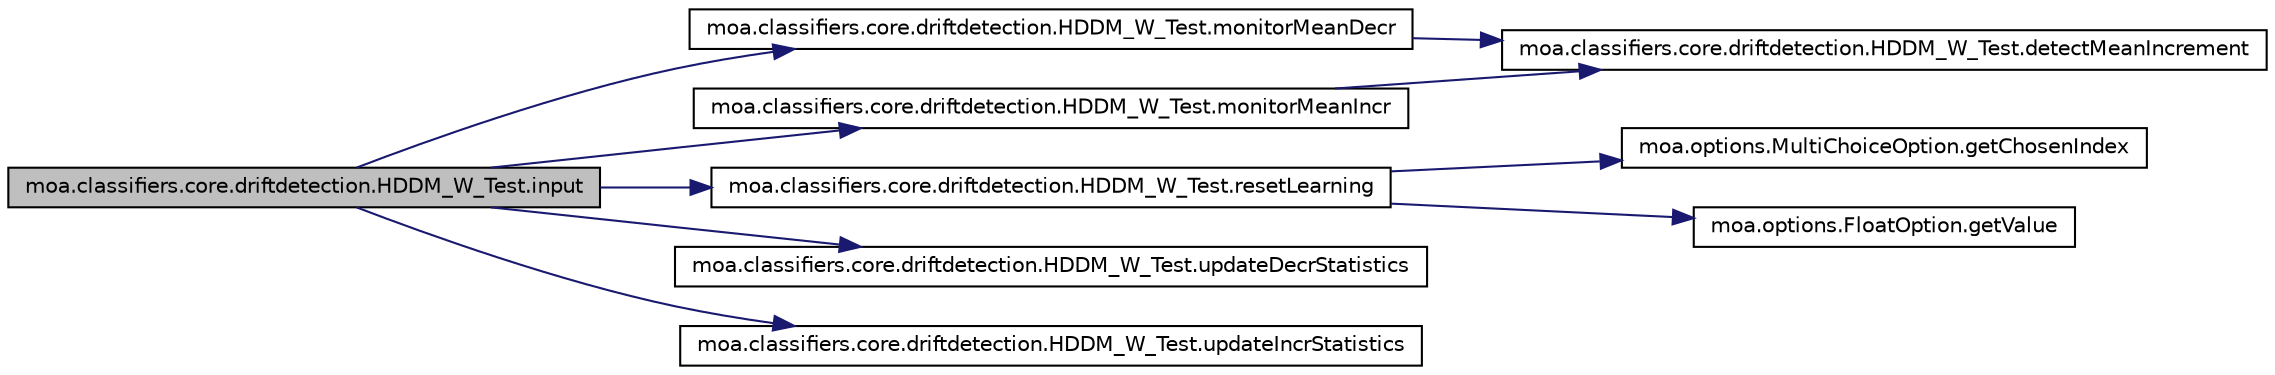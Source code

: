 digraph G
{
  edge [fontname="Helvetica",fontsize="10",labelfontname="Helvetica",labelfontsize="10"];
  node [fontname="Helvetica",fontsize="10",shape=record];
  rankdir=LR;
  Node1 [label="moa.classifiers.core.driftdetection.HDDM_W_Test.input",height=0.2,width=0.4,color="black", fillcolor="grey75", style="filled" fontcolor="black"];
  Node1 -> Node2 [color="midnightblue",fontsize="10",style="solid",fontname="Helvetica"];
  Node2 [label="moa.classifiers.core.driftdetection.HDDM_W_Test.monitorMeanDecr",height=0.2,width=0.4,color="black", fillcolor="white", style="filled",URL="$classmoa_1_1classifiers_1_1core_1_1driftdetection_1_1HDDM__W__Test.html#a0c0f6484872a859743825c0b153d6cfb"];
  Node2 -> Node3 [color="midnightblue",fontsize="10",style="solid",fontname="Helvetica"];
  Node3 [label="moa.classifiers.core.driftdetection.HDDM_W_Test.detectMeanIncrement",height=0.2,width=0.4,color="black", fillcolor="white", style="filled",URL="$classmoa_1_1classifiers_1_1core_1_1driftdetection_1_1HDDM__W__Test.html#a305fdbef31c46ffe0a5e26a47deedaa7"];
  Node1 -> Node4 [color="midnightblue",fontsize="10",style="solid",fontname="Helvetica"];
  Node4 [label="moa.classifiers.core.driftdetection.HDDM_W_Test.monitorMeanIncr",height=0.2,width=0.4,color="black", fillcolor="white", style="filled",URL="$classmoa_1_1classifiers_1_1core_1_1driftdetection_1_1HDDM__W__Test.html#abb768980bfb082d89d533fd155c39c40"];
  Node4 -> Node3 [color="midnightblue",fontsize="10",style="solid",fontname="Helvetica"];
  Node1 -> Node5 [color="midnightblue",fontsize="10",style="solid",fontname="Helvetica"];
  Node5 [label="moa.classifiers.core.driftdetection.HDDM_W_Test.resetLearning",height=0.2,width=0.4,color="black", fillcolor="white", style="filled",URL="$classmoa_1_1classifiers_1_1core_1_1driftdetection_1_1HDDM__W__Test.html#a20fcc772a21892e6d0d1f327a01f960a",tooltip="Resets this change detector."];
  Node5 -> Node6 [color="midnightblue",fontsize="10",style="solid",fontname="Helvetica"];
  Node6 [label="moa.options.MultiChoiceOption.getChosenIndex",height=0.2,width=0.4,color="black", fillcolor="white", style="filled",URL="$classmoa_1_1options_1_1MultiChoiceOption.html#a5272693a1a0a9f89e135673a6d247dda"];
  Node5 -> Node7 [color="midnightblue",fontsize="10",style="solid",fontname="Helvetica"];
  Node7 [label="moa.options.FloatOption.getValue",height=0.2,width=0.4,color="black", fillcolor="white", style="filled",URL="$classmoa_1_1options_1_1FloatOption.html#a0e606a62f4ece232aa8f8cb04bb7f1cf"];
  Node1 -> Node8 [color="midnightblue",fontsize="10",style="solid",fontname="Helvetica"];
  Node8 [label="moa.classifiers.core.driftdetection.HDDM_W_Test.updateDecrStatistics",height=0.2,width=0.4,color="black", fillcolor="white", style="filled",URL="$classmoa_1_1classifiers_1_1core_1_1driftdetection_1_1HDDM__W__Test.html#ac41717b7883167e762a800bce503cdac"];
  Node1 -> Node9 [color="midnightblue",fontsize="10",style="solid",fontname="Helvetica"];
  Node9 [label="moa.classifiers.core.driftdetection.HDDM_W_Test.updateIncrStatistics",height=0.2,width=0.4,color="black", fillcolor="white", style="filled",URL="$classmoa_1_1classifiers_1_1core_1_1driftdetection_1_1HDDM__W__Test.html#a069ddff8b6c8227069cfa50903256127"];
}

